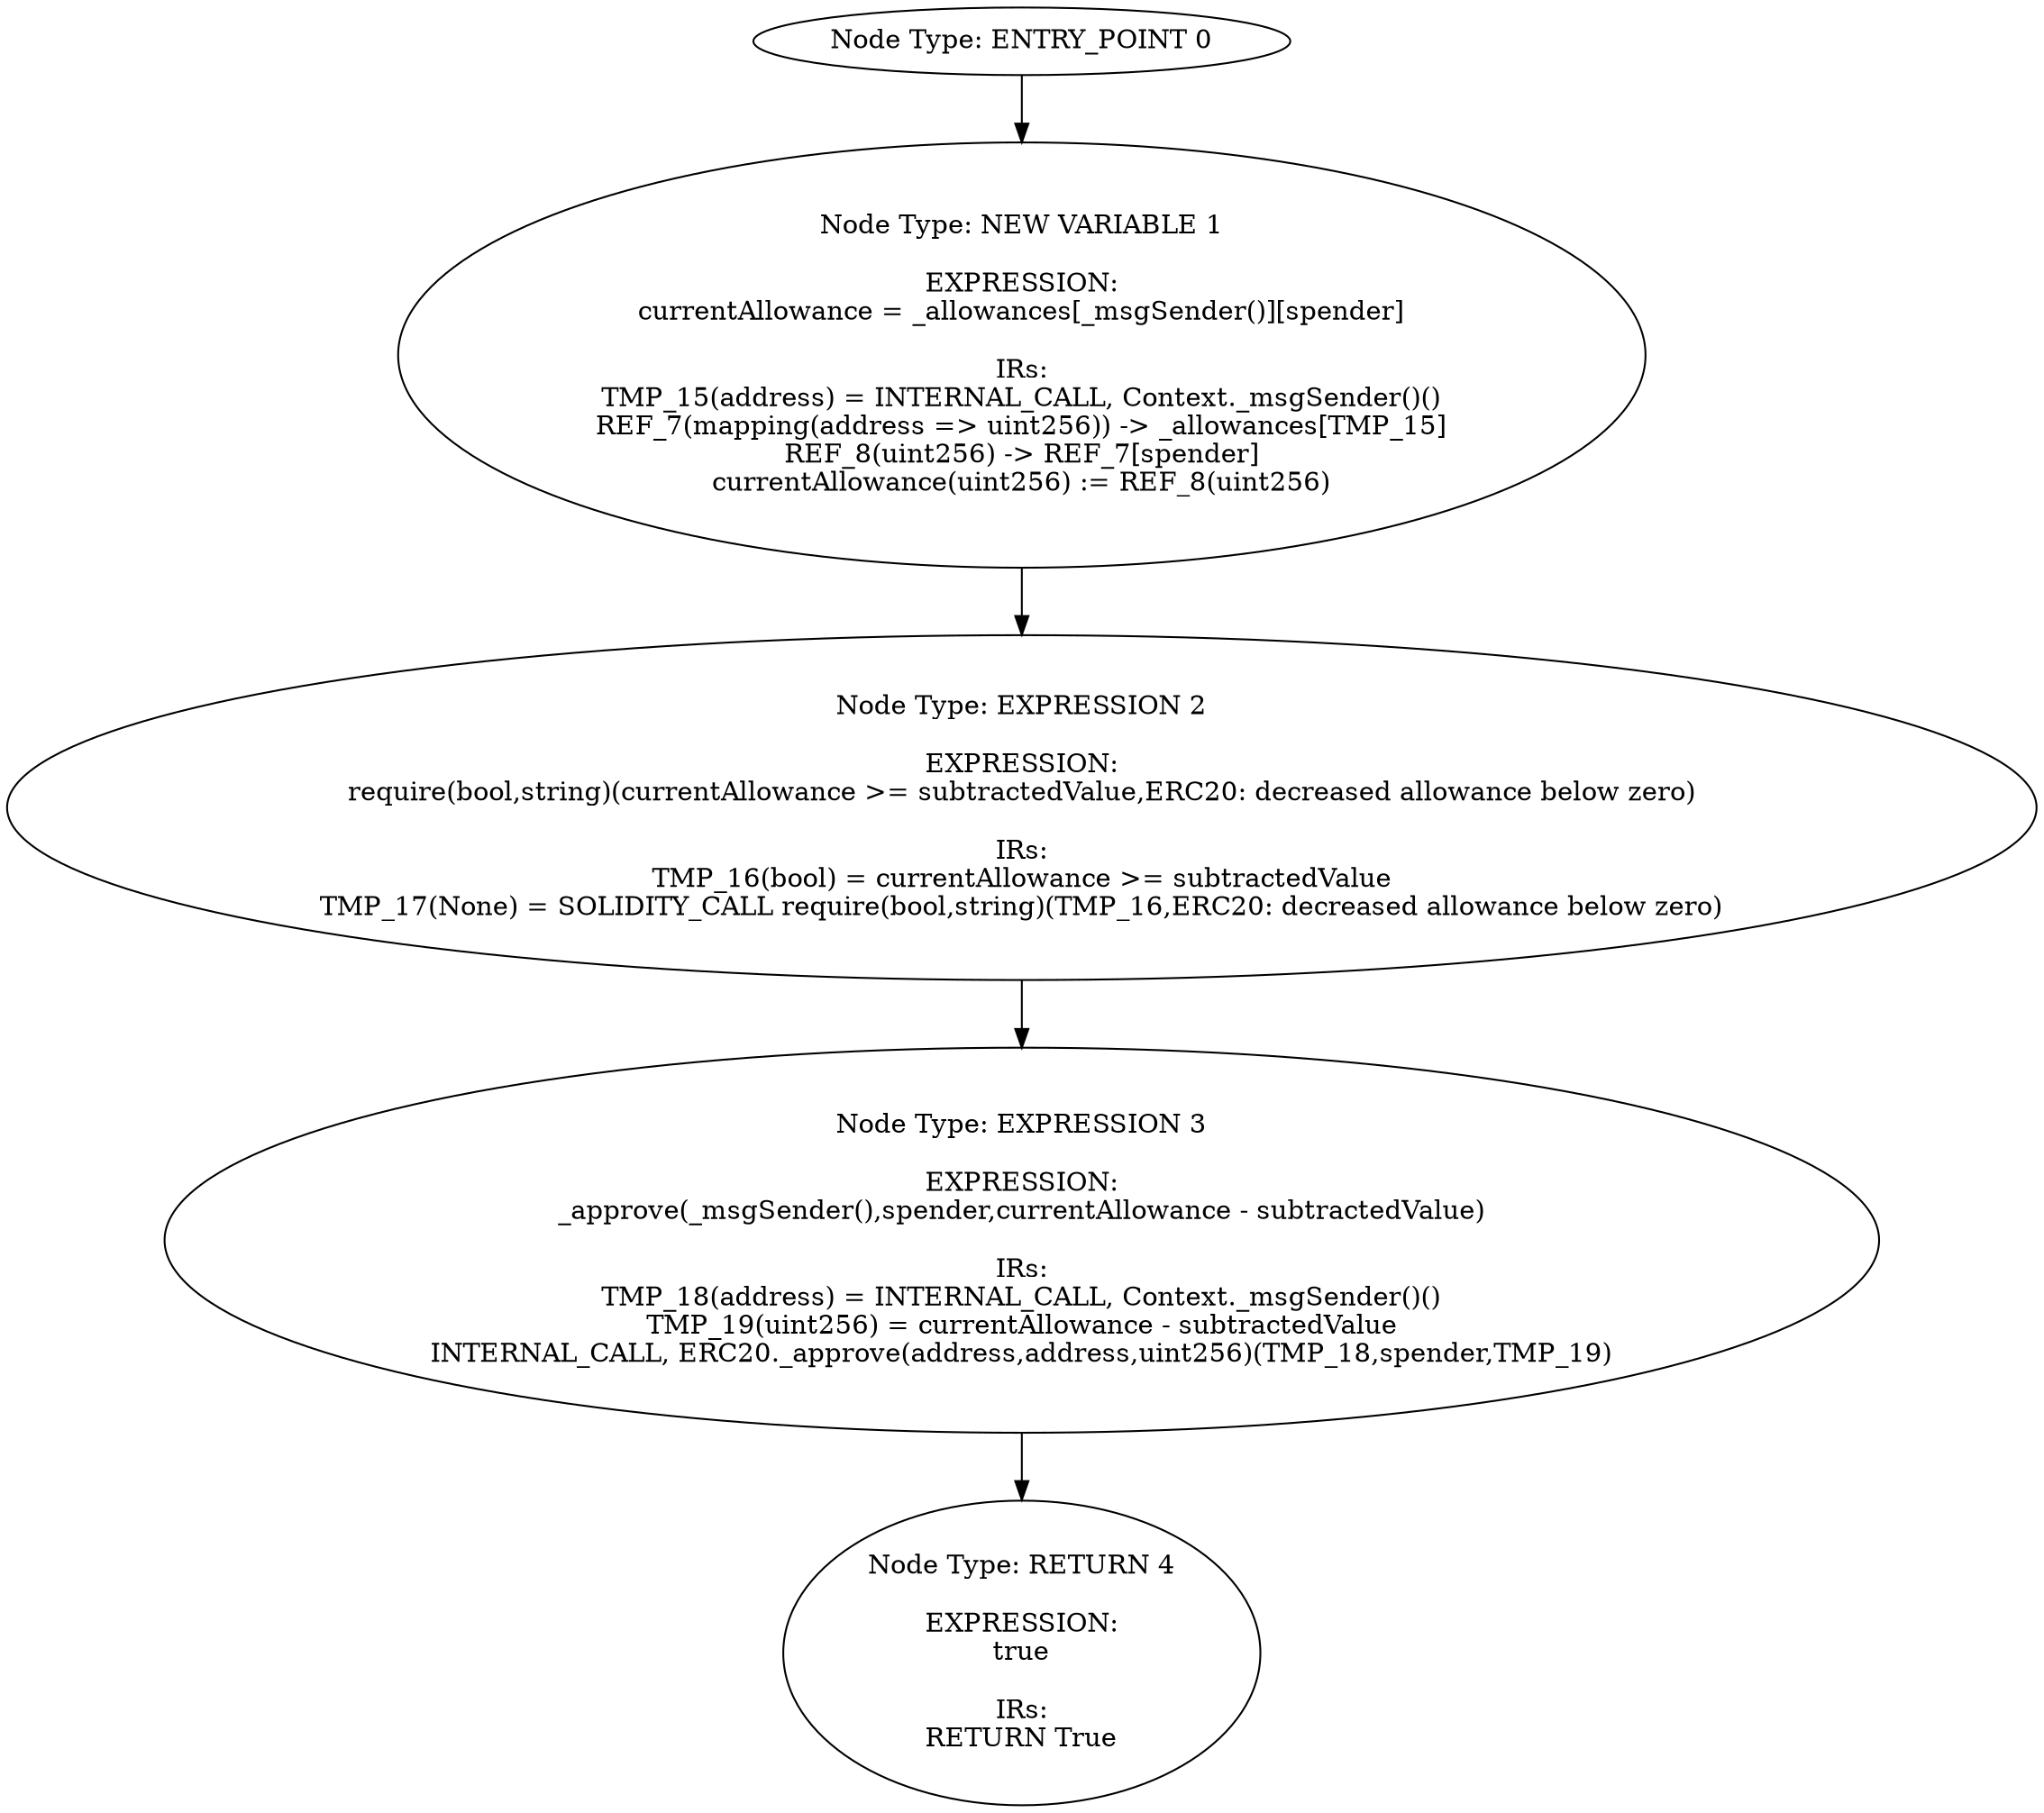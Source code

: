digraph{
0[label="Node Type: ENTRY_POINT 0
"];
0->1;
1[label="Node Type: NEW VARIABLE 1

EXPRESSION:
currentAllowance = _allowances[_msgSender()][spender]

IRs:
TMP_15(address) = INTERNAL_CALL, Context._msgSender()()
REF_7(mapping(address => uint256)) -> _allowances[TMP_15]
REF_8(uint256) -> REF_7[spender]
currentAllowance(uint256) := REF_8(uint256)"];
1->2;
2[label="Node Type: EXPRESSION 2

EXPRESSION:
require(bool,string)(currentAllowance >= subtractedValue,ERC20: decreased allowance below zero)

IRs:
TMP_16(bool) = currentAllowance >= subtractedValue
TMP_17(None) = SOLIDITY_CALL require(bool,string)(TMP_16,ERC20: decreased allowance below zero)"];
2->3;
3[label="Node Type: EXPRESSION 3

EXPRESSION:
_approve(_msgSender(),spender,currentAllowance - subtractedValue)

IRs:
TMP_18(address) = INTERNAL_CALL, Context._msgSender()()
TMP_19(uint256) = currentAllowance - subtractedValue
INTERNAL_CALL, ERC20._approve(address,address,uint256)(TMP_18,spender,TMP_19)"];
3->4;
4[label="Node Type: RETURN 4

EXPRESSION:
true

IRs:
RETURN True"];
}
